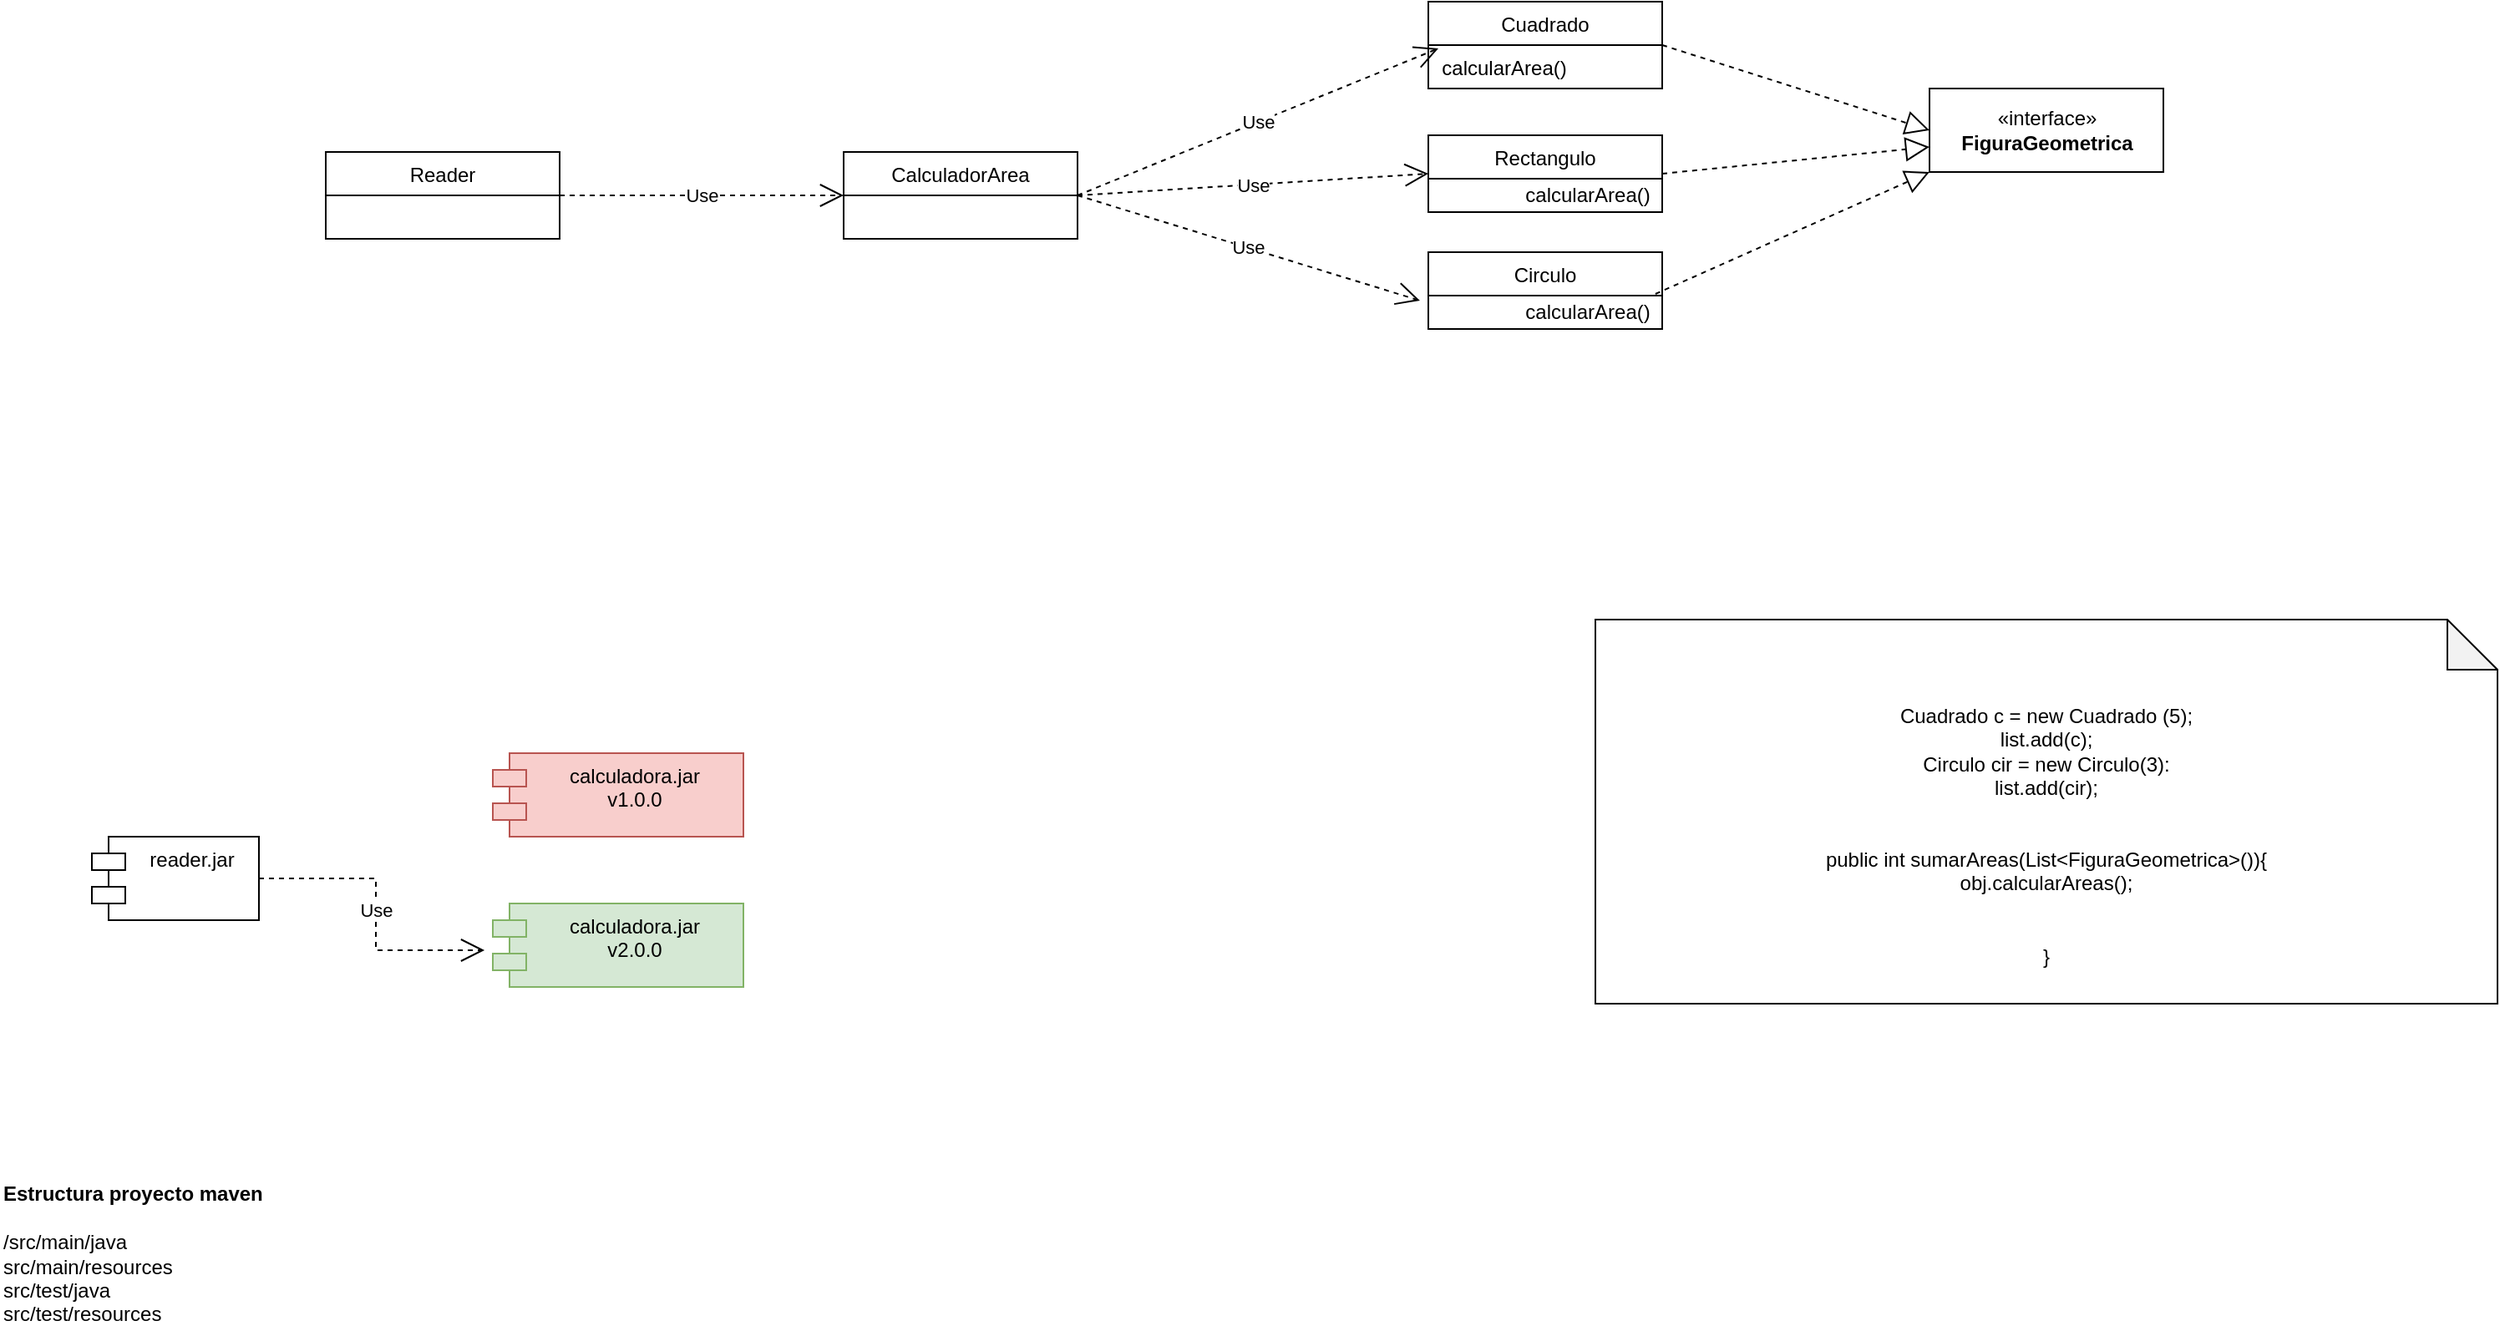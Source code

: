<mxfile version="14.9.0" type="github" pages="2"><diagram id="Qw5J4ujVfaPFF-nBxMNI" name="Inicial"><mxGraphModel dx="2053" dy="745" grid="1" gridSize="10" guides="1" tooltips="1" connect="1" arrows="1" fold="1" page="1" pageScale="1" pageWidth="827" pageHeight="1169" math="0" shadow="0"><root><mxCell id="0"/><mxCell id="1" parent="0"/><mxCell id="swHMpfgUvFrKUp-dbpW9-1" value="Cuadrado" style="swimlane;fontStyle=0;childLayout=stackLayout;horizontal=1;startSize=26;fillColor=none;horizontalStack=0;resizeParent=1;resizeParentMax=0;resizeLast=0;collapsible=1;marginBottom=0;" parent="1" vertex="1"><mxGeometry x="200" y="40" width="140" height="52" as="geometry"/></mxCell><mxCell id="swHMpfgUvFrKUp-dbpW9-14" value="&amp;nbsp; &amp;nbsp; &amp;nbsp; &amp;nbsp; &amp;nbsp; &amp;nbsp; &amp;nbsp; &amp;nbsp;calcularArea()" style="text;html=1;align=center;verticalAlign=middle;resizable=0;points=[];autosize=1;strokeColor=none;" parent="1" vertex="1"><mxGeometry x="150" y="70" width="140" height="20" as="geometry"/></mxCell><mxCell id="swHMpfgUvFrKUp-dbpW9-15" value="Rectangulo" style="swimlane;fontStyle=0;childLayout=stackLayout;horizontal=1;startSize=26;fillColor=none;horizontalStack=0;resizeParent=1;resizeParentMax=0;resizeLast=0;collapsible=1;marginBottom=0;" parent="1" vertex="1"><mxGeometry x="200" y="120" width="140" height="46" as="geometry"/></mxCell><mxCell id="swHMpfgUvFrKUp-dbpW9-16" value="&amp;nbsp; &amp;nbsp; &amp;nbsp; &amp;nbsp; &amp;nbsp; &amp;nbsp; &amp;nbsp; &amp;nbsp;calcularArea()" style="text;html=1;align=center;verticalAlign=middle;resizable=0;points=[];autosize=1;strokeColor=none;" parent="swHMpfgUvFrKUp-dbpW9-15" vertex="1"><mxGeometry y="26" width="140" height="20" as="geometry"/></mxCell><mxCell id="swHMpfgUvFrKUp-dbpW9-17" value="Circulo" style="swimlane;fontStyle=0;childLayout=stackLayout;horizontal=1;startSize=26;fillColor=none;horizontalStack=0;resizeParent=1;resizeParentMax=0;resizeLast=0;collapsible=1;marginBottom=0;" parent="1" vertex="1"><mxGeometry x="200" y="190" width="140" height="46" as="geometry"/></mxCell><mxCell id="swHMpfgUvFrKUp-dbpW9-18" value="&amp;nbsp; &amp;nbsp; &amp;nbsp; &amp;nbsp; &amp;nbsp; &amp;nbsp; &amp;nbsp; &amp;nbsp;calcularArea()" style="text;html=1;align=center;verticalAlign=middle;resizable=0;points=[];autosize=1;strokeColor=none;" parent="swHMpfgUvFrKUp-dbpW9-17" vertex="1"><mxGeometry y="26" width="140" height="20" as="geometry"/></mxCell><mxCell id="swHMpfgUvFrKUp-dbpW9-19" value="«interface»&lt;br&gt;&lt;b&gt;FiguraGeometrica&lt;/b&gt;" style="html=1;" parent="1" vertex="1"><mxGeometry x="500" y="92" width="140" height="50" as="geometry"/></mxCell><mxCell id="swHMpfgUvFrKUp-dbpW9-20" value="" style="endArrow=block;dashed=1;endFill=0;endSize=12;html=1;exitX=1;exitY=0.5;exitDx=0;exitDy=0;entryX=0;entryY=0.5;entryDx=0;entryDy=0;" parent="1" source="swHMpfgUvFrKUp-dbpW9-1" target="swHMpfgUvFrKUp-dbpW9-19" edge="1"><mxGeometry width="160" relative="1" as="geometry"><mxPoint x="330" y="310" as="sourcePoint"/><mxPoint x="490" y="310" as="targetPoint"/></mxGeometry></mxCell><mxCell id="swHMpfgUvFrKUp-dbpW9-21" value="" style="endArrow=block;dashed=1;endFill=0;endSize=12;html=1;exitX=1;exitY=0.5;exitDx=0;exitDy=0;" parent="1" source="swHMpfgUvFrKUp-dbpW9-15" edge="1"><mxGeometry width="160" relative="1" as="geometry"><mxPoint x="350" y="76" as="sourcePoint"/><mxPoint x="500" y="127" as="targetPoint"/></mxGeometry></mxCell><mxCell id="swHMpfgUvFrKUp-dbpW9-22" value="" style="endArrow=block;dashed=1;endFill=0;endSize=12;html=1;exitX=0.971;exitY=-0.05;exitDx=0;exitDy=0;exitPerimeter=0;entryX=0;entryY=1;entryDx=0;entryDy=0;" parent="1" source="swHMpfgUvFrKUp-dbpW9-18" target="swHMpfgUvFrKUp-dbpW9-19" edge="1"><mxGeometry width="160" relative="1" as="geometry"><mxPoint x="350" y="153" as="sourcePoint"/><mxPoint x="510" y="137" as="targetPoint"/></mxGeometry></mxCell><mxCell id="swHMpfgUvFrKUp-dbpW9-23" value="&lt;br&gt;&lt;br&gt;Cuadrado c = new Cuadrado (5);&lt;br&gt;list.add(c);&lt;br&gt;Circulo cir = new Circulo(3):&lt;br&gt;list.add(cir);&lt;br&gt;&lt;br&gt;&lt;br&gt;public int sumarAreas(List&amp;lt;FiguraGeometrica&amp;gt;()){&lt;br&gt;obj.calcularAreas();&lt;br&gt;&lt;br&gt;&lt;br&gt;}" style="shape=note;whiteSpace=wrap;html=1;backgroundOutline=1;darkOpacity=0.05;" parent="1" vertex="1"><mxGeometry x="300" y="410" width="540" height="230" as="geometry"/></mxCell><mxCell id="swHMpfgUvFrKUp-dbpW9-25" value="CalculadorArea" style="swimlane;fontStyle=0;childLayout=stackLayout;horizontal=1;startSize=26;fillColor=none;horizontalStack=0;resizeParent=1;resizeParentMax=0;resizeLast=0;collapsible=1;marginBottom=0;" parent="1" vertex="1"><mxGeometry x="-150" y="130" width="140" height="52" as="geometry"/></mxCell><mxCell id="swHMpfgUvFrKUp-dbpW9-26" value="Use" style="endArrow=open;endSize=12;dashed=1;html=1;exitX=1;exitY=0.5;exitDx=0;exitDy=0;entryX=0.4;entryY=-0.1;entryDx=0;entryDy=0;entryPerimeter=0;" parent="1" source="swHMpfgUvFrKUp-dbpW9-25" target="swHMpfgUvFrKUp-dbpW9-14" edge="1"><mxGeometry width="160" relative="1" as="geometry"><mxPoint y="280" as="sourcePoint"/><mxPoint x="160" y="280" as="targetPoint"/></mxGeometry></mxCell><mxCell id="swHMpfgUvFrKUp-dbpW9-27" value="Use" style="endArrow=open;endSize=12;dashed=1;html=1;exitX=1;exitY=0.5;exitDx=0;exitDy=0;entryX=0;entryY=0.5;entryDx=0;entryDy=0;" parent="1" source="swHMpfgUvFrKUp-dbpW9-25" target="swHMpfgUvFrKUp-dbpW9-15" edge="1"><mxGeometry width="160" relative="1" as="geometry"><mxPoint y="166" as="sourcePoint"/><mxPoint x="216" y="78" as="targetPoint"/></mxGeometry></mxCell><mxCell id="swHMpfgUvFrKUp-dbpW9-28" value="Use" style="endArrow=open;endSize=12;dashed=1;html=1;exitX=1;exitY=0.5;exitDx=0;exitDy=0;entryX=-0.036;entryY=0.15;entryDx=0;entryDy=0;entryPerimeter=0;" parent="1" source="swHMpfgUvFrKUp-dbpW9-25" target="swHMpfgUvFrKUp-dbpW9-18" edge="1"><mxGeometry width="160" relative="1" as="geometry"><mxPoint y="166" as="sourcePoint"/><mxPoint x="210" y="153" as="targetPoint"/></mxGeometry></mxCell><mxCell id="swHMpfgUvFrKUp-dbpW9-29" value="Reader" style="swimlane;fontStyle=0;childLayout=stackLayout;horizontal=1;startSize=26;fillColor=none;horizontalStack=0;resizeParent=1;resizeParentMax=0;resizeLast=0;collapsible=1;marginBottom=0;" parent="1" vertex="1"><mxGeometry x="-460" y="130" width="140" height="52" as="geometry"/></mxCell><mxCell id="swHMpfgUvFrKUp-dbpW9-30" value="Use" style="endArrow=open;endSize=12;dashed=1;html=1;exitX=1;exitY=0.5;exitDx=0;exitDy=0;entryX=0;entryY=0.5;entryDx=0;entryDy=0;" parent="1" source="swHMpfgUvFrKUp-dbpW9-29" target="swHMpfgUvFrKUp-dbpW9-25" edge="1"><mxGeometry width="160" relative="1" as="geometry"><mxPoint y="166" as="sourcePoint"/><mxPoint x="204.96" y="229" as="targetPoint"/></mxGeometry></mxCell><mxCell id="7Peho1pqQOaKQGpPzzoB-1" value="calculadora.jar&#10;v1.0.0" style="shape=module;align=left;spacingLeft=20;align=center;verticalAlign=top;fillColor=#f8cecc;strokeColor=#b85450;" parent="1" vertex="1"><mxGeometry x="-360" y="490" width="150" height="50" as="geometry"/></mxCell><mxCell id="7Peho1pqQOaKQGpPzzoB-2" value="calculadora.jar&#10;v2.0.0" style="shape=module;align=left;spacingLeft=20;align=center;verticalAlign=top;fillColor=#d5e8d4;strokeColor=#82b366;" parent="1" vertex="1"><mxGeometry x="-360" y="580" width="150" height="50" as="geometry"/></mxCell><mxCell id="7Peho1pqQOaKQGpPzzoB-3" value="reader.jar" style="shape=module;align=left;spacingLeft=20;align=center;verticalAlign=top;" parent="1" vertex="1"><mxGeometry x="-600" y="540" width="100" height="50" as="geometry"/></mxCell><mxCell id="7Peho1pqQOaKQGpPzzoB-4" value="Use" style="endArrow=open;endSize=12;dashed=1;html=1;rounded=0;edgeStyle=orthogonalEdgeStyle;entryX=-0.033;entryY=0.56;entryDx=0;entryDy=0;entryPerimeter=0;" parent="1" source="7Peho1pqQOaKQGpPzzoB-3" target="7Peho1pqQOaKQGpPzzoB-2" edge="1"><mxGeometry width="160" relative="1" as="geometry"><mxPoint x="-190" y="660" as="sourcePoint"/><mxPoint x="-30" y="660" as="targetPoint"/></mxGeometry></mxCell><mxCell id="7Peho1pqQOaKQGpPzzoB-5" value="&lt;b&gt;Estructura proyecto maven&lt;/b&gt;&lt;br&gt;&lt;br&gt;/src/main/java&lt;br&gt;src/main/resources&lt;br&gt;src/test/java&lt;br&gt;src/test/resources&lt;br&gt;" style="text;html=1;align=left;verticalAlign=middle;resizable=0;points=[];autosize=1;strokeColor=none;" parent="1" vertex="1"><mxGeometry x="-655" y="745" width="170" height="90" as="geometry"/></mxCell></root></mxGraphModel></diagram><diagram id="R3hu_qaTwViktSIKt2Uf" name="Page-2"><mxGraphModel dx="1226" dy="745" grid="1" gridSize="10" guides="1" tooltips="1" connect="1" arrows="1" fold="1" page="1" pageScale="1" pageWidth="827" pageHeight="1169" math="0" shadow="0"><root><mxCell id="LR1wEEL4Yp95AQyTlHEK-0"/><mxCell id="LR1wEEL4Yp95AQyTlHEK-1" parent="LR1wEEL4Yp95AQyTlHEK-0"/></root></mxGraphModel></diagram></mxfile>